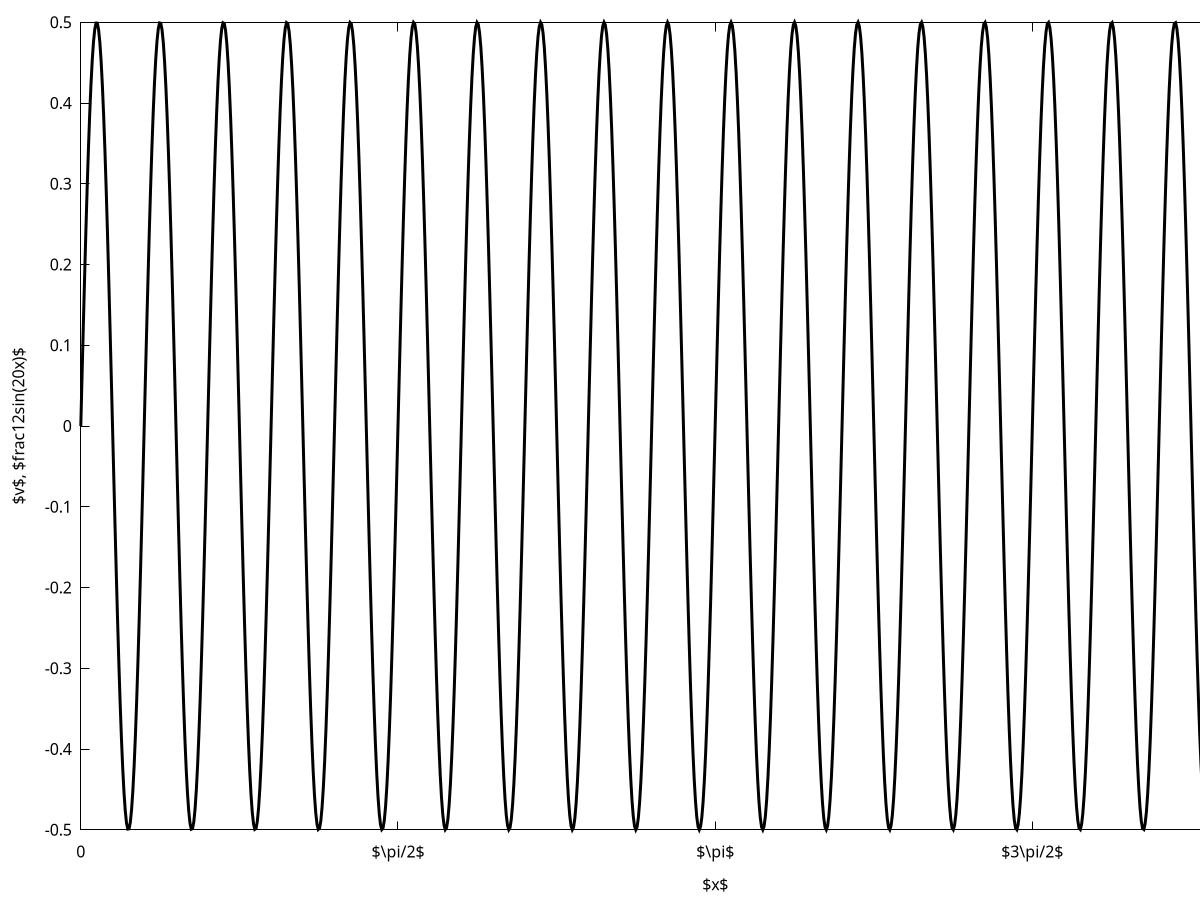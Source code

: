 set terminal epslatex color standalone
set output "v.tex"

set size 1.2,1

set xlabel "$x$"
set ylabel "$v$, $\\frac{1}{2}\\sin(20x)$"
set key outside right bottom

set xrange [0.0:2.0*pi+0.0001]
set xtics ("0" 0, "$\\pi/2$" pi/2, "$\\pi$" pi, "$3\\pi/2$" 3*pi/2, "$2\\pi$" 2*pi)

set parametric
set trange [0.0:2.0*pi]
set samples 1000

plot t, 0.5*sin(20*t) lt 1 lc 0 lw 3 notitle, \
     "v.dat" using 1:2 with points pt 7 ps 1.0 lc 1 notitle 

